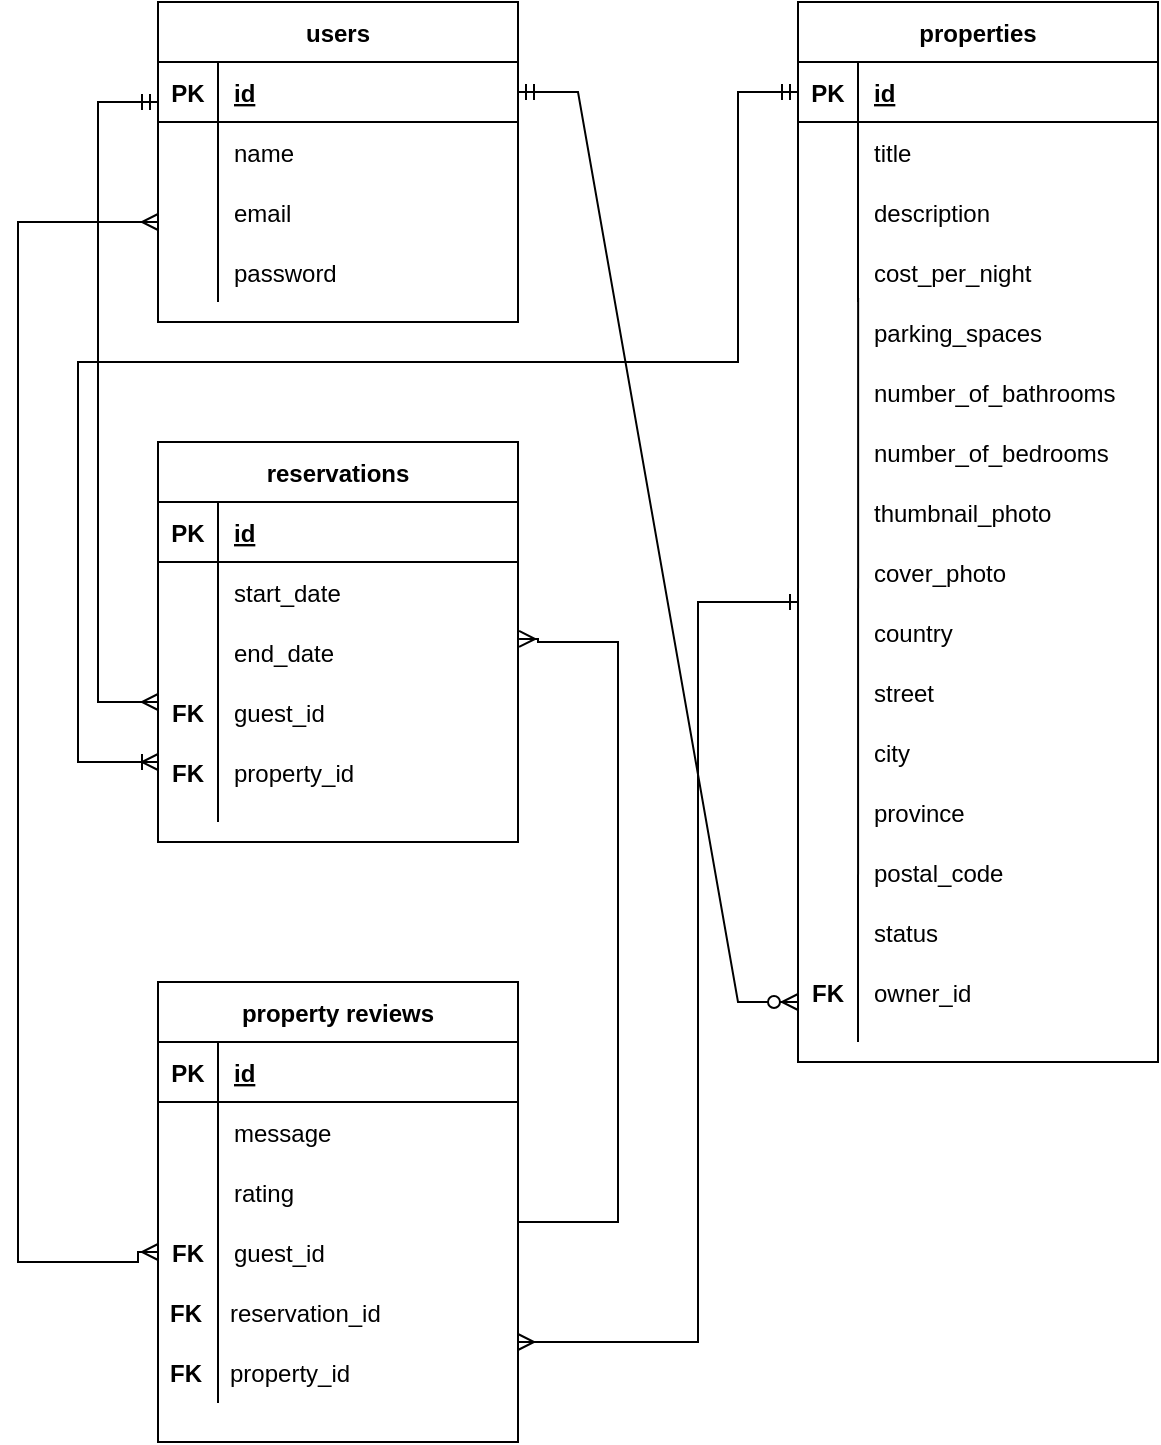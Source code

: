 <mxfile version="20.2.2" type="github">
  <diagram id="R2lEEEUBdFMjLlhIrx00" name="Page-1">
    <mxGraphModel dx="786" dy="1129" grid="1" gridSize="10" guides="1" tooltips="1" connect="1" arrows="1" fold="1" page="1" pageScale="1" pageWidth="850" pageHeight="1100" math="0" shadow="0" extFonts="Permanent Marker^https://fonts.googleapis.com/css?family=Permanent+Marker">
      <root>
        <object label="" pasrking_spaces="" id="0">
          <mxCell />
        </object>
        <mxCell id="1" parent="0" />
        <mxCell id="WVHyc-r7vXBfspCdZeWS-86" value="street" style="shape=partialRectangle;connectable=0;fillColor=none;top=0;left=0;bottom=0;right=0;align=left;spacingLeft=6;overflow=hidden;" vertex="1" parent="1">
          <mxGeometry x="470" y="600" width="150" height="30" as="geometry">
            <mxRectangle width="150" height="30" as="alternateBounds" />
          </mxGeometry>
        </mxCell>
        <mxCell id="WVHyc-r7vXBfspCdZeWS-22" value="users" style="shape=table;startSize=30;container=1;collapsible=1;childLayout=tableLayout;fixedRows=1;rowLines=0;fontStyle=1;align=center;resizeLast=1;" vertex="1" parent="1">
          <mxGeometry x="120" y="270" width="180" height="160" as="geometry" />
        </mxCell>
        <mxCell id="WVHyc-r7vXBfspCdZeWS-23" value="" style="shape=tableRow;horizontal=0;startSize=0;swimlaneHead=0;swimlaneBody=0;fillColor=none;collapsible=0;dropTarget=0;points=[[0,0.5],[1,0.5]];portConstraint=eastwest;top=0;left=0;right=0;bottom=1;" vertex="1" parent="WVHyc-r7vXBfspCdZeWS-22">
          <mxGeometry y="30" width="180" height="30" as="geometry" />
        </mxCell>
        <mxCell id="WVHyc-r7vXBfspCdZeWS-24" value="PK" style="shape=partialRectangle;connectable=0;fillColor=none;top=0;left=0;bottom=0;right=0;fontStyle=1;overflow=hidden;" vertex="1" parent="WVHyc-r7vXBfspCdZeWS-23">
          <mxGeometry width="30" height="30" as="geometry">
            <mxRectangle width="30" height="30" as="alternateBounds" />
          </mxGeometry>
        </mxCell>
        <mxCell id="WVHyc-r7vXBfspCdZeWS-25" value="id" style="shape=partialRectangle;connectable=0;fillColor=none;top=0;left=0;bottom=0;right=0;align=left;spacingLeft=6;fontStyle=5;overflow=hidden;" vertex="1" parent="WVHyc-r7vXBfspCdZeWS-23">
          <mxGeometry x="30" width="150" height="30" as="geometry">
            <mxRectangle width="150" height="30" as="alternateBounds" />
          </mxGeometry>
        </mxCell>
        <mxCell id="WVHyc-r7vXBfspCdZeWS-26" value="" style="shape=tableRow;horizontal=0;startSize=0;swimlaneHead=0;swimlaneBody=0;fillColor=none;collapsible=0;dropTarget=0;points=[[0,0.5],[1,0.5]];portConstraint=eastwest;top=0;left=0;right=0;bottom=0;" vertex="1" parent="WVHyc-r7vXBfspCdZeWS-22">
          <mxGeometry y="60" width="180" height="30" as="geometry" />
        </mxCell>
        <mxCell id="WVHyc-r7vXBfspCdZeWS-27" value="" style="shape=partialRectangle;connectable=0;fillColor=none;top=0;left=0;bottom=0;right=0;editable=1;overflow=hidden;" vertex="1" parent="WVHyc-r7vXBfspCdZeWS-26">
          <mxGeometry width="30" height="30" as="geometry">
            <mxRectangle width="30" height="30" as="alternateBounds" />
          </mxGeometry>
        </mxCell>
        <mxCell id="WVHyc-r7vXBfspCdZeWS-28" value="name" style="shape=partialRectangle;connectable=0;fillColor=none;top=0;left=0;bottom=0;right=0;align=left;spacingLeft=6;overflow=hidden;" vertex="1" parent="WVHyc-r7vXBfspCdZeWS-26">
          <mxGeometry x="30" width="150" height="30" as="geometry">
            <mxRectangle width="150" height="30" as="alternateBounds" />
          </mxGeometry>
        </mxCell>
        <mxCell id="WVHyc-r7vXBfspCdZeWS-29" value="" style="shape=tableRow;horizontal=0;startSize=0;swimlaneHead=0;swimlaneBody=0;fillColor=none;collapsible=0;dropTarget=0;points=[[0,0.5],[1,0.5]];portConstraint=eastwest;top=0;left=0;right=0;bottom=0;" vertex="1" parent="WVHyc-r7vXBfspCdZeWS-22">
          <mxGeometry y="90" width="180" height="30" as="geometry" />
        </mxCell>
        <mxCell id="WVHyc-r7vXBfspCdZeWS-30" value="" style="shape=partialRectangle;connectable=0;fillColor=none;top=0;left=0;bottom=0;right=0;editable=1;overflow=hidden;" vertex="1" parent="WVHyc-r7vXBfspCdZeWS-29">
          <mxGeometry width="30" height="30" as="geometry">
            <mxRectangle width="30" height="30" as="alternateBounds" />
          </mxGeometry>
        </mxCell>
        <mxCell id="WVHyc-r7vXBfspCdZeWS-31" value="email" style="shape=partialRectangle;connectable=0;fillColor=none;top=0;left=0;bottom=0;right=0;align=left;spacingLeft=6;overflow=hidden;" vertex="1" parent="WVHyc-r7vXBfspCdZeWS-29">
          <mxGeometry x="30" width="150" height="30" as="geometry">
            <mxRectangle width="150" height="30" as="alternateBounds" />
          </mxGeometry>
        </mxCell>
        <mxCell id="WVHyc-r7vXBfspCdZeWS-32" value="" style="shape=tableRow;horizontal=0;startSize=0;swimlaneHead=0;swimlaneBody=0;fillColor=none;collapsible=0;dropTarget=0;points=[[0,0.5],[1,0.5]];portConstraint=eastwest;top=0;left=0;right=0;bottom=0;" vertex="1" parent="WVHyc-r7vXBfspCdZeWS-22">
          <mxGeometry y="120" width="180" height="30" as="geometry" />
        </mxCell>
        <mxCell id="WVHyc-r7vXBfspCdZeWS-33" value="" style="shape=partialRectangle;connectable=0;fillColor=none;top=0;left=0;bottom=0;right=0;editable=1;overflow=hidden;" vertex="1" parent="WVHyc-r7vXBfspCdZeWS-32">
          <mxGeometry width="30" height="30" as="geometry">
            <mxRectangle width="30" height="30" as="alternateBounds" />
          </mxGeometry>
        </mxCell>
        <mxCell id="WVHyc-r7vXBfspCdZeWS-34" value="password" style="shape=partialRectangle;connectable=0;fillColor=none;top=0;left=0;bottom=0;right=0;align=left;spacingLeft=6;overflow=hidden;" vertex="1" parent="WVHyc-r7vXBfspCdZeWS-32">
          <mxGeometry x="30" width="150" height="30" as="geometry">
            <mxRectangle width="150" height="30" as="alternateBounds" />
          </mxGeometry>
        </mxCell>
        <object label="reservations" id="WVHyc-r7vXBfspCdZeWS-35">
          <mxCell style="shape=table;startSize=30;container=1;collapsible=1;childLayout=tableLayout;fixedRows=1;rowLines=0;fontStyle=1;align=center;resizeLast=1;" vertex="1" parent="1">
            <mxGeometry x="120" y="490" width="180" height="200" as="geometry" />
          </mxCell>
        </object>
        <mxCell id="WVHyc-r7vXBfspCdZeWS-36" value="" style="shape=tableRow;horizontal=0;startSize=0;swimlaneHead=0;swimlaneBody=0;fillColor=none;collapsible=0;dropTarget=0;points=[[0,0.5],[1,0.5]];portConstraint=eastwest;top=0;left=0;right=0;bottom=1;" vertex="1" parent="WVHyc-r7vXBfspCdZeWS-35">
          <mxGeometry y="30" width="180" height="30" as="geometry" />
        </mxCell>
        <mxCell id="WVHyc-r7vXBfspCdZeWS-37" value="PK" style="shape=partialRectangle;connectable=0;fillColor=none;top=0;left=0;bottom=0;right=0;fontStyle=1;overflow=hidden;" vertex="1" parent="WVHyc-r7vXBfspCdZeWS-36">
          <mxGeometry width="30" height="30" as="geometry">
            <mxRectangle width="30" height="30" as="alternateBounds" />
          </mxGeometry>
        </mxCell>
        <mxCell id="WVHyc-r7vXBfspCdZeWS-38" value="id" style="shape=partialRectangle;connectable=0;fillColor=none;top=0;left=0;bottom=0;right=0;align=left;spacingLeft=6;fontStyle=5;overflow=hidden;" vertex="1" parent="WVHyc-r7vXBfspCdZeWS-36">
          <mxGeometry x="30" width="150" height="30" as="geometry">
            <mxRectangle width="150" height="30" as="alternateBounds" />
          </mxGeometry>
        </mxCell>
        <mxCell id="WVHyc-r7vXBfspCdZeWS-39" value="" style="shape=tableRow;horizontal=0;startSize=0;swimlaneHead=0;swimlaneBody=0;fillColor=none;collapsible=0;dropTarget=0;points=[[0,0.5],[1,0.5]];portConstraint=eastwest;top=0;left=0;right=0;bottom=0;" vertex="1" parent="WVHyc-r7vXBfspCdZeWS-35">
          <mxGeometry y="60" width="180" height="30" as="geometry" />
        </mxCell>
        <mxCell id="WVHyc-r7vXBfspCdZeWS-40" value="" style="shape=partialRectangle;connectable=0;fillColor=none;top=0;left=0;bottom=0;right=0;editable=1;overflow=hidden;" vertex="1" parent="WVHyc-r7vXBfspCdZeWS-39">
          <mxGeometry width="30" height="30" as="geometry">
            <mxRectangle width="30" height="30" as="alternateBounds" />
          </mxGeometry>
        </mxCell>
        <mxCell id="WVHyc-r7vXBfspCdZeWS-41" value="start_date" style="shape=partialRectangle;connectable=0;fillColor=none;top=0;left=0;bottom=0;right=0;align=left;spacingLeft=6;overflow=hidden;" vertex="1" parent="WVHyc-r7vXBfspCdZeWS-39">
          <mxGeometry x="30" width="150" height="30" as="geometry">
            <mxRectangle width="150" height="30" as="alternateBounds" />
          </mxGeometry>
        </mxCell>
        <mxCell id="WVHyc-r7vXBfspCdZeWS-42" value="" style="shape=tableRow;horizontal=0;startSize=0;swimlaneHead=0;swimlaneBody=0;fillColor=none;collapsible=0;dropTarget=0;points=[[0,0.5],[1,0.5]];portConstraint=eastwest;top=0;left=0;right=0;bottom=0;" vertex="1" parent="WVHyc-r7vXBfspCdZeWS-35">
          <mxGeometry y="90" width="180" height="30" as="geometry" />
        </mxCell>
        <mxCell id="WVHyc-r7vXBfspCdZeWS-43" value="" style="shape=partialRectangle;connectable=0;fillColor=none;top=0;left=0;bottom=0;right=0;editable=1;overflow=hidden;" vertex="1" parent="WVHyc-r7vXBfspCdZeWS-42">
          <mxGeometry width="30" height="30" as="geometry">
            <mxRectangle width="30" height="30" as="alternateBounds" />
          </mxGeometry>
        </mxCell>
        <mxCell id="WVHyc-r7vXBfspCdZeWS-44" value="end_date" style="shape=partialRectangle;connectable=0;fillColor=none;top=0;left=0;bottom=0;right=0;align=left;spacingLeft=6;overflow=hidden;" vertex="1" parent="WVHyc-r7vXBfspCdZeWS-42">
          <mxGeometry x="30" width="150" height="30" as="geometry">
            <mxRectangle width="150" height="30" as="alternateBounds" />
          </mxGeometry>
        </mxCell>
        <mxCell id="WVHyc-r7vXBfspCdZeWS-45" value="" style="shape=tableRow;horizontal=0;startSize=0;swimlaneHead=0;swimlaneBody=0;fillColor=none;collapsible=0;dropTarget=0;points=[[0,0.5],[1,0.5]];portConstraint=eastwest;top=0;left=0;right=0;bottom=0;" vertex="1" parent="WVHyc-r7vXBfspCdZeWS-35">
          <mxGeometry y="120" width="180" height="30" as="geometry" />
        </mxCell>
        <mxCell id="WVHyc-r7vXBfspCdZeWS-46" value="" style="shape=partialRectangle;connectable=0;fillColor=none;top=0;left=0;bottom=0;right=0;editable=1;overflow=hidden;" vertex="1" parent="WVHyc-r7vXBfspCdZeWS-45">
          <mxGeometry width="30" height="30" as="geometry">
            <mxRectangle width="30" height="30" as="alternateBounds" />
          </mxGeometry>
        </mxCell>
        <mxCell id="WVHyc-r7vXBfspCdZeWS-47" value="guest_id" style="shape=partialRectangle;connectable=0;fillColor=none;top=0;left=0;bottom=0;right=0;align=left;spacingLeft=6;overflow=hidden;" vertex="1" parent="WVHyc-r7vXBfspCdZeWS-45">
          <mxGeometry x="30" width="150" height="30" as="geometry">
            <mxRectangle width="150" height="30" as="alternateBounds" />
          </mxGeometry>
        </mxCell>
        <mxCell id="WVHyc-r7vXBfspCdZeWS-48" value="property reviews" style="shape=table;startSize=30;container=1;collapsible=1;childLayout=tableLayout;fixedRows=1;rowLines=0;fontStyle=1;align=center;resizeLast=1;" vertex="1" parent="1">
          <mxGeometry x="120" y="760" width="180" height="230" as="geometry" />
        </mxCell>
        <mxCell id="WVHyc-r7vXBfspCdZeWS-49" value="" style="shape=tableRow;horizontal=0;startSize=0;swimlaneHead=0;swimlaneBody=0;fillColor=none;collapsible=0;dropTarget=0;points=[[0,0.5],[1,0.5]];portConstraint=eastwest;top=0;left=0;right=0;bottom=1;" vertex="1" parent="WVHyc-r7vXBfspCdZeWS-48">
          <mxGeometry y="30" width="180" height="30" as="geometry" />
        </mxCell>
        <mxCell id="WVHyc-r7vXBfspCdZeWS-50" value="PK" style="shape=partialRectangle;connectable=0;fillColor=none;top=0;left=0;bottom=0;right=0;fontStyle=1;overflow=hidden;" vertex="1" parent="WVHyc-r7vXBfspCdZeWS-49">
          <mxGeometry width="30" height="30" as="geometry">
            <mxRectangle width="30" height="30" as="alternateBounds" />
          </mxGeometry>
        </mxCell>
        <mxCell id="WVHyc-r7vXBfspCdZeWS-51" value="id" style="shape=partialRectangle;connectable=0;fillColor=none;top=0;left=0;bottom=0;right=0;align=left;spacingLeft=6;fontStyle=5;overflow=hidden;" vertex="1" parent="WVHyc-r7vXBfspCdZeWS-49">
          <mxGeometry x="30" width="150" height="30" as="geometry">
            <mxRectangle width="150" height="30" as="alternateBounds" />
          </mxGeometry>
        </mxCell>
        <mxCell id="WVHyc-r7vXBfspCdZeWS-52" value="" style="shape=tableRow;horizontal=0;startSize=0;swimlaneHead=0;swimlaneBody=0;fillColor=none;collapsible=0;dropTarget=0;points=[[0,0.5],[1,0.5]];portConstraint=eastwest;top=0;left=0;right=0;bottom=0;" vertex="1" parent="WVHyc-r7vXBfspCdZeWS-48">
          <mxGeometry y="60" width="180" height="30" as="geometry" />
        </mxCell>
        <mxCell id="WVHyc-r7vXBfspCdZeWS-53" value="" style="shape=partialRectangle;connectable=0;fillColor=none;top=0;left=0;bottom=0;right=0;editable=1;overflow=hidden;" vertex="1" parent="WVHyc-r7vXBfspCdZeWS-52">
          <mxGeometry width="30" height="30" as="geometry">
            <mxRectangle width="30" height="30" as="alternateBounds" />
          </mxGeometry>
        </mxCell>
        <mxCell id="WVHyc-r7vXBfspCdZeWS-54" value="message" style="shape=partialRectangle;connectable=0;fillColor=none;top=0;left=0;bottom=0;right=0;align=left;spacingLeft=6;overflow=hidden;" vertex="1" parent="WVHyc-r7vXBfspCdZeWS-52">
          <mxGeometry x="30" width="150" height="30" as="geometry">
            <mxRectangle width="150" height="30" as="alternateBounds" />
          </mxGeometry>
        </mxCell>
        <mxCell id="WVHyc-r7vXBfspCdZeWS-55" value="" style="shape=tableRow;horizontal=0;startSize=0;swimlaneHead=0;swimlaneBody=0;fillColor=none;collapsible=0;dropTarget=0;points=[[0,0.5],[1,0.5]];portConstraint=eastwest;top=0;left=0;right=0;bottom=0;" vertex="1" parent="WVHyc-r7vXBfspCdZeWS-48">
          <mxGeometry y="90" width="180" height="30" as="geometry" />
        </mxCell>
        <mxCell id="WVHyc-r7vXBfspCdZeWS-56" value="" style="shape=partialRectangle;connectable=0;fillColor=none;top=0;left=0;bottom=0;right=0;editable=1;overflow=hidden;" vertex="1" parent="WVHyc-r7vXBfspCdZeWS-55">
          <mxGeometry width="30" height="30" as="geometry">
            <mxRectangle width="30" height="30" as="alternateBounds" />
          </mxGeometry>
        </mxCell>
        <mxCell id="WVHyc-r7vXBfspCdZeWS-57" value="rating" style="shape=partialRectangle;connectable=0;fillColor=none;top=0;left=0;bottom=0;right=0;align=left;spacingLeft=6;overflow=hidden;" vertex="1" parent="WVHyc-r7vXBfspCdZeWS-55">
          <mxGeometry x="30" width="150" height="30" as="geometry">
            <mxRectangle width="150" height="30" as="alternateBounds" />
          </mxGeometry>
        </mxCell>
        <mxCell id="WVHyc-r7vXBfspCdZeWS-58" value="" style="shape=tableRow;horizontal=0;startSize=0;swimlaneHead=0;swimlaneBody=0;fillColor=none;collapsible=0;dropTarget=0;points=[[0,0.5],[1,0.5]];portConstraint=eastwest;top=0;left=0;right=0;bottom=0;" vertex="1" parent="WVHyc-r7vXBfspCdZeWS-48">
          <mxGeometry y="120" width="180" height="30" as="geometry" />
        </mxCell>
        <mxCell id="WVHyc-r7vXBfspCdZeWS-59" value="FK" style="shape=partialRectangle;connectable=0;fillColor=none;top=0;left=0;bottom=0;right=0;editable=1;overflow=hidden;fontStyle=1" vertex="1" parent="WVHyc-r7vXBfspCdZeWS-58">
          <mxGeometry width="30" height="30" as="geometry">
            <mxRectangle width="30" height="30" as="alternateBounds" />
          </mxGeometry>
        </mxCell>
        <mxCell id="WVHyc-r7vXBfspCdZeWS-60" value="guest_id" style="shape=partialRectangle;connectable=0;fillColor=none;top=0;left=0;bottom=0;right=0;align=left;spacingLeft=6;overflow=hidden;" vertex="1" parent="WVHyc-r7vXBfspCdZeWS-58">
          <mxGeometry x="30" width="150" height="30" as="geometry">
            <mxRectangle width="150" height="30" as="alternateBounds" />
          </mxGeometry>
        </mxCell>
        <mxCell id="WVHyc-r7vXBfspCdZeWS-61" value="properties" style="shape=table;startSize=30;container=1;collapsible=1;childLayout=tableLayout;fixedRows=1;rowLines=0;fontStyle=1;align=center;resizeLast=1;" vertex="1" parent="1">
          <mxGeometry x="440" y="270" width="180" height="530" as="geometry">
            <mxRectangle x="440" y="270" width="100" height="30" as="alternateBounds" />
          </mxGeometry>
        </mxCell>
        <mxCell id="WVHyc-r7vXBfspCdZeWS-62" value="" style="shape=tableRow;horizontal=0;startSize=0;swimlaneHead=0;swimlaneBody=0;fillColor=none;collapsible=0;dropTarget=0;points=[[0,0.5],[1,0.5]];portConstraint=eastwest;top=0;left=0;right=0;bottom=1;" vertex="1" parent="WVHyc-r7vXBfspCdZeWS-61">
          <mxGeometry y="30" width="180" height="30" as="geometry" />
        </mxCell>
        <mxCell id="WVHyc-r7vXBfspCdZeWS-63" value="PK" style="shape=partialRectangle;connectable=0;fillColor=none;top=0;left=0;bottom=0;right=0;fontStyle=1;overflow=hidden;" vertex="1" parent="WVHyc-r7vXBfspCdZeWS-62">
          <mxGeometry width="30" height="30" as="geometry">
            <mxRectangle width="30" height="30" as="alternateBounds" />
          </mxGeometry>
        </mxCell>
        <mxCell id="WVHyc-r7vXBfspCdZeWS-64" value="id" style="shape=partialRectangle;connectable=0;fillColor=none;top=0;left=0;bottom=0;right=0;align=left;spacingLeft=6;fontStyle=5;overflow=hidden;" vertex="1" parent="WVHyc-r7vXBfspCdZeWS-62">
          <mxGeometry x="30" width="150" height="30" as="geometry">
            <mxRectangle width="150" height="30" as="alternateBounds" />
          </mxGeometry>
        </mxCell>
        <mxCell id="WVHyc-r7vXBfspCdZeWS-65" value="" style="shape=tableRow;horizontal=0;startSize=0;swimlaneHead=0;swimlaneBody=0;fillColor=none;collapsible=0;dropTarget=0;points=[[0,0.5],[1,0.5]];portConstraint=eastwest;top=0;left=0;right=0;bottom=0;" vertex="1" parent="WVHyc-r7vXBfspCdZeWS-61">
          <mxGeometry y="60" width="180" height="30" as="geometry" />
        </mxCell>
        <mxCell id="WVHyc-r7vXBfspCdZeWS-66" value="" style="shape=partialRectangle;connectable=0;fillColor=none;top=0;left=0;bottom=0;right=0;editable=1;overflow=hidden;" vertex="1" parent="WVHyc-r7vXBfspCdZeWS-65">
          <mxGeometry width="30" height="30" as="geometry">
            <mxRectangle width="30" height="30" as="alternateBounds" />
          </mxGeometry>
        </mxCell>
        <mxCell id="WVHyc-r7vXBfspCdZeWS-67" value="title" style="shape=partialRectangle;connectable=0;fillColor=none;top=0;left=0;bottom=0;right=0;align=left;spacingLeft=6;overflow=hidden;" vertex="1" parent="WVHyc-r7vXBfspCdZeWS-65">
          <mxGeometry x="30" width="150" height="30" as="geometry">
            <mxRectangle width="150" height="30" as="alternateBounds" />
          </mxGeometry>
        </mxCell>
        <mxCell id="WVHyc-r7vXBfspCdZeWS-68" value="" style="shape=tableRow;horizontal=0;startSize=0;swimlaneHead=0;swimlaneBody=0;fillColor=none;collapsible=0;dropTarget=0;points=[[0,0.5],[1,0.5]];portConstraint=eastwest;top=0;left=0;right=0;bottom=0;" vertex="1" parent="WVHyc-r7vXBfspCdZeWS-61">
          <mxGeometry y="90" width="180" height="30" as="geometry" />
        </mxCell>
        <mxCell id="WVHyc-r7vXBfspCdZeWS-69" value="" style="shape=partialRectangle;connectable=0;fillColor=none;top=0;left=0;bottom=0;right=0;editable=1;overflow=hidden;" vertex="1" parent="WVHyc-r7vXBfspCdZeWS-68">
          <mxGeometry width="30" height="30" as="geometry">
            <mxRectangle width="30" height="30" as="alternateBounds" />
          </mxGeometry>
        </mxCell>
        <mxCell id="WVHyc-r7vXBfspCdZeWS-70" value="description" style="shape=partialRectangle;connectable=0;fillColor=none;top=0;left=0;bottom=0;right=0;align=left;spacingLeft=6;overflow=hidden;" vertex="1" parent="WVHyc-r7vXBfspCdZeWS-68">
          <mxGeometry x="30" width="150" height="30" as="geometry">
            <mxRectangle width="150" height="30" as="alternateBounds" />
          </mxGeometry>
        </mxCell>
        <mxCell id="WVHyc-r7vXBfspCdZeWS-71" value="" style="shape=tableRow;horizontal=0;startSize=0;swimlaneHead=0;swimlaneBody=0;fillColor=none;collapsible=0;dropTarget=0;points=[[0,0.5],[1,0.5]];portConstraint=eastwest;top=0;left=0;right=0;bottom=0;" vertex="1" parent="WVHyc-r7vXBfspCdZeWS-61">
          <mxGeometry y="120" width="180" height="30" as="geometry" />
        </mxCell>
        <mxCell id="WVHyc-r7vXBfspCdZeWS-72" value="" style="shape=partialRectangle;connectable=0;fillColor=none;top=0;left=0;bottom=0;right=0;editable=1;overflow=hidden;" vertex="1" parent="WVHyc-r7vXBfspCdZeWS-71">
          <mxGeometry width="30" height="30" as="geometry">
            <mxRectangle width="30" height="30" as="alternateBounds" />
          </mxGeometry>
        </mxCell>
        <mxCell id="WVHyc-r7vXBfspCdZeWS-73" value="cost_per_night" style="shape=partialRectangle;connectable=0;fillColor=none;top=0;left=0;bottom=0;right=0;align=left;spacingLeft=6;overflow=hidden;" vertex="1" parent="WVHyc-r7vXBfspCdZeWS-71">
          <mxGeometry x="30" width="150" height="30" as="geometry">
            <mxRectangle width="150" height="30" as="alternateBounds" />
          </mxGeometry>
        </mxCell>
        <mxCell id="WVHyc-r7vXBfspCdZeWS-77" value="parking_spaces" style="shape=partialRectangle;connectable=0;fillColor=none;top=0;left=0;bottom=0;right=0;align=left;spacingLeft=6;overflow=hidden;" vertex="1" parent="1">
          <mxGeometry x="470" y="420" width="150" height="30" as="geometry">
            <mxRectangle width="150" height="30" as="alternateBounds" />
          </mxGeometry>
        </mxCell>
        <mxCell id="WVHyc-r7vXBfspCdZeWS-78" value="number_of_bedrooms" style="shape=partialRectangle;connectable=0;fillColor=none;top=0;left=0;bottom=0;right=0;align=left;spacingLeft=6;overflow=hidden;" vertex="1" parent="1">
          <mxGeometry x="470" y="480" width="150" height="30" as="geometry">
            <mxRectangle width="150" height="30" as="alternateBounds" />
          </mxGeometry>
        </mxCell>
        <mxCell id="WVHyc-r7vXBfspCdZeWS-79" value="number_of_bathrooms" style="shape=partialRectangle;connectable=0;fillColor=none;top=0;left=0;bottom=0;right=0;align=left;spacingLeft=6;overflow=hidden;" vertex="1" parent="1">
          <mxGeometry x="470" y="450" width="150" height="30" as="geometry">
            <mxRectangle width="150" height="30" as="alternateBounds" />
          </mxGeometry>
        </mxCell>
        <mxCell id="WVHyc-r7vXBfspCdZeWS-81" value="thumbnail_photo" style="shape=partialRectangle;connectable=0;fillColor=none;top=0;left=0;bottom=0;right=0;align=left;spacingLeft=6;overflow=hidden;" vertex="1" parent="1">
          <mxGeometry x="470" y="510" width="150" height="30" as="geometry">
            <mxRectangle width="150" height="30" as="alternateBounds" />
          </mxGeometry>
        </mxCell>
        <mxCell id="WVHyc-r7vXBfspCdZeWS-82" value="country" style="shape=partialRectangle;connectable=0;fillColor=none;top=0;left=0;bottom=0;right=0;align=left;spacingLeft=6;overflow=hidden;" vertex="1" parent="1">
          <mxGeometry x="470" y="570" width="150" height="30" as="geometry">
            <mxRectangle width="150" height="30" as="alternateBounds" />
          </mxGeometry>
        </mxCell>
        <mxCell id="WVHyc-r7vXBfspCdZeWS-83" value="cover_photo" style="shape=partialRectangle;connectable=0;fillColor=none;top=0;left=0;bottom=0;right=0;align=left;spacingLeft=6;overflow=hidden;" vertex="1" parent="1">
          <mxGeometry x="470" y="540" width="150" height="30" as="geometry">
            <mxRectangle width="150" height="30" as="alternateBounds" />
          </mxGeometry>
        </mxCell>
        <mxCell id="WVHyc-r7vXBfspCdZeWS-84" value="province" style="shape=partialRectangle;connectable=0;fillColor=none;top=0;left=0;bottom=0;right=0;align=left;spacingLeft=6;overflow=hidden;" vertex="1" parent="1">
          <mxGeometry x="470" y="660" width="150" height="30" as="geometry">
            <mxRectangle width="150" height="30" as="alternateBounds" />
          </mxGeometry>
        </mxCell>
        <mxCell id="WVHyc-r7vXBfspCdZeWS-85" value="city" style="shape=partialRectangle;connectable=0;fillColor=none;top=0;left=0;bottom=0;right=0;align=left;spacingLeft=6;overflow=hidden;" vertex="1" parent="1">
          <mxGeometry x="470" y="630" width="150" height="30" as="geometry">
            <mxRectangle width="150" height="30" as="alternateBounds" />
          </mxGeometry>
        </mxCell>
        <mxCell id="WVHyc-r7vXBfspCdZeWS-87" value="status" style="shape=partialRectangle;connectable=0;fillColor=none;top=0;left=0;bottom=0;right=0;align=left;spacingLeft=6;overflow=hidden;" vertex="1" parent="1">
          <mxGeometry x="470" y="720" width="150" height="30" as="geometry">
            <mxRectangle width="150" height="30" as="alternateBounds" />
          </mxGeometry>
        </mxCell>
        <mxCell id="WVHyc-r7vXBfspCdZeWS-88" value="postal_code" style="shape=partialRectangle;connectable=0;fillColor=none;top=0;left=0;bottom=0;right=0;align=left;spacingLeft=6;overflow=hidden;" vertex="1" parent="1">
          <mxGeometry x="470" y="690" width="150" height="30" as="geometry">
            <mxRectangle width="150" height="30" as="alternateBounds" />
          </mxGeometry>
        </mxCell>
        <mxCell id="WVHyc-r7vXBfspCdZeWS-80" value="" style="endArrow=none;html=1;rounded=0;entryX=0.156;entryY=1.033;entryDx=0;entryDy=0;entryPerimeter=0;" edge="1" parent="1">
          <mxGeometry width="50" height="50" relative="1" as="geometry">
            <mxPoint x="470" y="790" as="sourcePoint" />
            <mxPoint x="470.08" y="417.99" as="targetPoint" />
          </mxGeometry>
        </mxCell>
        <mxCell id="WVHyc-r7vXBfspCdZeWS-89" value="owner_id" style="shape=partialRectangle;connectable=0;fillColor=none;top=0;left=0;bottom=0;right=0;align=left;spacingLeft=6;overflow=hidden;" vertex="1" parent="1">
          <mxGeometry x="470" y="750" width="150" height="30" as="geometry">
            <mxRectangle width="150" height="30" as="alternateBounds" />
          </mxGeometry>
        </mxCell>
        <mxCell id="WVHyc-r7vXBfspCdZeWS-90" value="FK" style="shape=partialRectangle;connectable=0;fillColor=none;top=0;left=0;bottom=0;right=0;fontStyle=1;overflow=hidden;" vertex="1" parent="1">
          <mxGeometry x="440" y="750" width="30" height="30" as="geometry">
            <mxRectangle width="30" height="30" as="alternateBounds" />
          </mxGeometry>
        </mxCell>
        <mxCell id="WVHyc-r7vXBfspCdZeWS-91" value="" style="edgeStyle=entityRelationEdgeStyle;fontSize=12;html=1;endArrow=ERzeroToMany;startArrow=ERmandOne;rounded=0;exitX=1;exitY=0.5;exitDx=0;exitDy=0;" edge="1" parent="1" source="WVHyc-r7vXBfspCdZeWS-23">
          <mxGeometry width="100" height="100" relative="1" as="geometry">
            <mxPoint x="380" y="540" as="sourcePoint" />
            <mxPoint x="440" y="770" as="targetPoint" />
          </mxGeometry>
        </mxCell>
        <mxCell id="WVHyc-r7vXBfspCdZeWS-93" value="property_id" style="shape=partialRectangle;connectable=0;fillColor=none;top=0;left=0;bottom=0;right=0;align=left;spacingLeft=6;overflow=hidden;" vertex="1" parent="1">
          <mxGeometry x="150" y="640" width="150" height="30" as="geometry">
            <mxRectangle width="150" height="30" as="alternateBounds" />
          </mxGeometry>
        </mxCell>
        <mxCell id="WVHyc-r7vXBfspCdZeWS-94" value="" style="endArrow=none;html=1;rounded=0;" edge="1" parent="1">
          <mxGeometry width="50" height="50" relative="1" as="geometry">
            <mxPoint x="150" y="680" as="sourcePoint" />
            <mxPoint x="150" y="640" as="targetPoint" />
          </mxGeometry>
        </mxCell>
        <mxCell id="WVHyc-r7vXBfspCdZeWS-95" value="FK" style="shape=partialRectangle;connectable=0;fillColor=none;top=0;left=0;bottom=0;right=0;fontStyle=1;overflow=hidden;" vertex="1" parent="1">
          <mxGeometry x="120" y="610" width="30" height="30" as="geometry">
            <mxRectangle width="30" height="30" as="alternateBounds" />
          </mxGeometry>
        </mxCell>
        <mxCell id="WVHyc-r7vXBfspCdZeWS-96" value="FK" style="shape=partialRectangle;connectable=0;fillColor=none;top=0;left=0;bottom=0;right=0;fontStyle=1;overflow=hidden;" vertex="1" parent="1">
          <mxGeometry x="120" y="640" width="30" height="30" as="geometry">
            <mxRectangle width="30" height="30" as="alternateBounds" />
          </mxGeometry>
        </mxCell>
        <mxCell id="WVHyc-r7vXBfspCdZeWS-97" value="" style="fontSize=12;html=1;endArrow=ERmandOne;startArrow=ERmany;rounded=0;edgeStyle=orthogonalEdgeStyle;startFill=0;" edge="1" parent="1">
          <mxGeometry width="100" height="100" relative="1" as="geometry">
            <mxPoint x="120" y="620" as="sourcePoint" />
            <mxPoint x="120" y="320" as="targetPoint" />
            <Array as="points">
              <mxPoint x="90" y="620" />
              <mxPoint x="90" y="320" />
            </Array>
          </mxGeometry>
        </mxCell>
        <mxCell id="WVHyc-r7vXBfspCdZeWS-98" value="" style="edgeStyle=orthogonalEdgeStyle;fontSize=12;html=1;endArrow=ERoneToMany;startArrow=ERmandOne;rounded=0;exitX=0;exitY=0.5;exitDx=0;exitDy=0;" edge="1" parent="1" source="WVHyc-r7vXBfspCdZeWS-62">
          <mxGeometry width="100" height="100" relative="1" as="geometry">
            <mxPoint x="430" y="320" as="sourcePoint" />
            <mxPoint x="120" y="650" as="targetPoint" />
            <Array as="points">
              <mxPoint x="410" y="315" />
              <mxPoint x="410" y="450" />
              <mxPoint x="80" y="450" />
              <mxPoint x="80" y="650" />
            </Array>
          </mxGeometry>
        </mxCell>
        <mxCell id="WVHyc-r7vXBfspCdZeWS-101" value="reservation_id" style="shape=partialRectangle;fillColor=none;align=left;verticalAlign=middle;strokeColor=none;spacingLeft=34;rotatable=0;points=[[0,0.5],[1,0.5]];portConstraint=eastwest;dropTarget=0;" vertex="1" parent="1">
          <mxGeometry x="120" y="910" width="90" height="30" as="geometry" />
        </mxCell>
        <mxCell id="WVHyc-r7vXBfspCdZeWS-102" value="FK" style="shape=partialRectangle;top=0;left=0;bottom=0;fillColor=none;stokeWidth=1;align=left;verticalAlign=middle;spacingLeft=4;spacingRight=4;overflow=hidden;rotatable=0;points=[];portConstraint=eastwest;part=1;fontStyle=1" vertex="1" connectable="0" parent="WVHyc-r7vXBfspCdZeWS-101">
          <mxGeometry width="30" height="30" as="geometry" />
        </mxCell>
        <mxCell id="WVHyc-r7vXBfspCdZeWS-112" value="" style="edgeStyle=orthogonalEdgeStyle;fontSize=12;html=1;endArrow=ERmany;startArrow=ERmany;rounded=0;startFill=0;endFill=0;exitX=0;exitY=0.5;exitDx=0;exitDy=0;" edge="1" parent="1" source="WVHyc-r7vXBfspCdZeWS-58">
          <mxGeometry width="100" height="100" relative="1" as="geometry">
            <mxPoint x="110" y="860" as="sourcePoint" />
            <mxPoint x="120" y="380" as="targetPoint" />
            <Array as="points">
              <mxPoint x="110" y="895" />
              <mxPoint x="110" y="900" />
              <mxPoint x="50" y="900" />
              <mxPoint x="50" y="380" />
            </Array>
          </mxGeometry>
        </mxCell>
        <mxCell id="WVHyc-r7vXBfspCdZeWS-113" value="" style="edgeStyle=orthogonalEdgeStyle;fontSize=12;html=1;endArrow=ERmany;startArrow=baseDash;rounded=0;startFill=0;endFill=0;entryX=1.003;entryY=0.283;entryDx=0;entryDy=0;entryPerimeter=0;" edge="1" parent="1" target="WVHyc-r7vXBfspCdZeWS-42">
          <mxGeometry width="100" height="100" relative="1" as="geometry">
            <mxPoint x="300" y="880" as="sourcePoint" />
            <mxPoint x="310" y="600" as="targetPoint" />
            <Array as="points">
              <mxPoint x="350" y="880" />
              <mxPoint x="350" y="590" />
              <mxPoint x="310" y="590" />
              <mxPoint x="310" y="589" />
            </Array>
          </mxGeometry>
        </mxCell>
        <mxCell id="WVHyc-r7vXBfspCdZeWS-120" value="property_id" style="shape=partialRectangle;fillColor=none;align=left;verticalAlign=middle;strokeColor=none;spacingLeft=34;rotatable=0;points=[[0,0.5],[1,0.5]];portConstraint=eastwest;dropTarget=0;" vertex="1" parent="1">
          <mxGeometry x="120" y="940" width="90" height="30" as="geometry" />
        </mxCell>
        <mxCell id="WVHyc-r7vXBfspCdZeWS-121" value="FK" style="shape=partialRectangle;top=0;left=0;bottom=0;fillColor=none;stokeWidth=1;align=left;verticalAlign=middle;spacingLeft=4;spacingRight=4;overflow=hidden;rotatable=0;points=[];portConstraint=eastwest;part=1;fontStyle=1" vertex="1" connectable="0" parent="WVHyc-r7vXBfspCdZeWS-120">
          <mxGeometry width="30" height="30" as="geometry" />
        </mxCell>
        <mxCell id="WVHyc-r7vXBfspCdZeWS-122" value="" style="edgeStyle=orthogonalEdgeStyle;fontSize=12;html=1;endArrow=ERone;endFill=1;rounded=0;startArrow=ERmany;startFill=0;" edge="1" parent="1">
          <mxGeometry width="100" height="100" relative="1" as="geometry">
            <mxPoint x="300" y="940" as="sourcePoint" />
            <mxPoint x="440" y="570" as="targetPoint" />
            <Array as="points">
              <mxPoint x="390" y="940" />
              <mxPoint x="390" y="570" />
            </Array>
          </mxGeometry>
        </mxCell>
      </root>
    </mxGraphModel>
  </diagram>
</mxfile>
